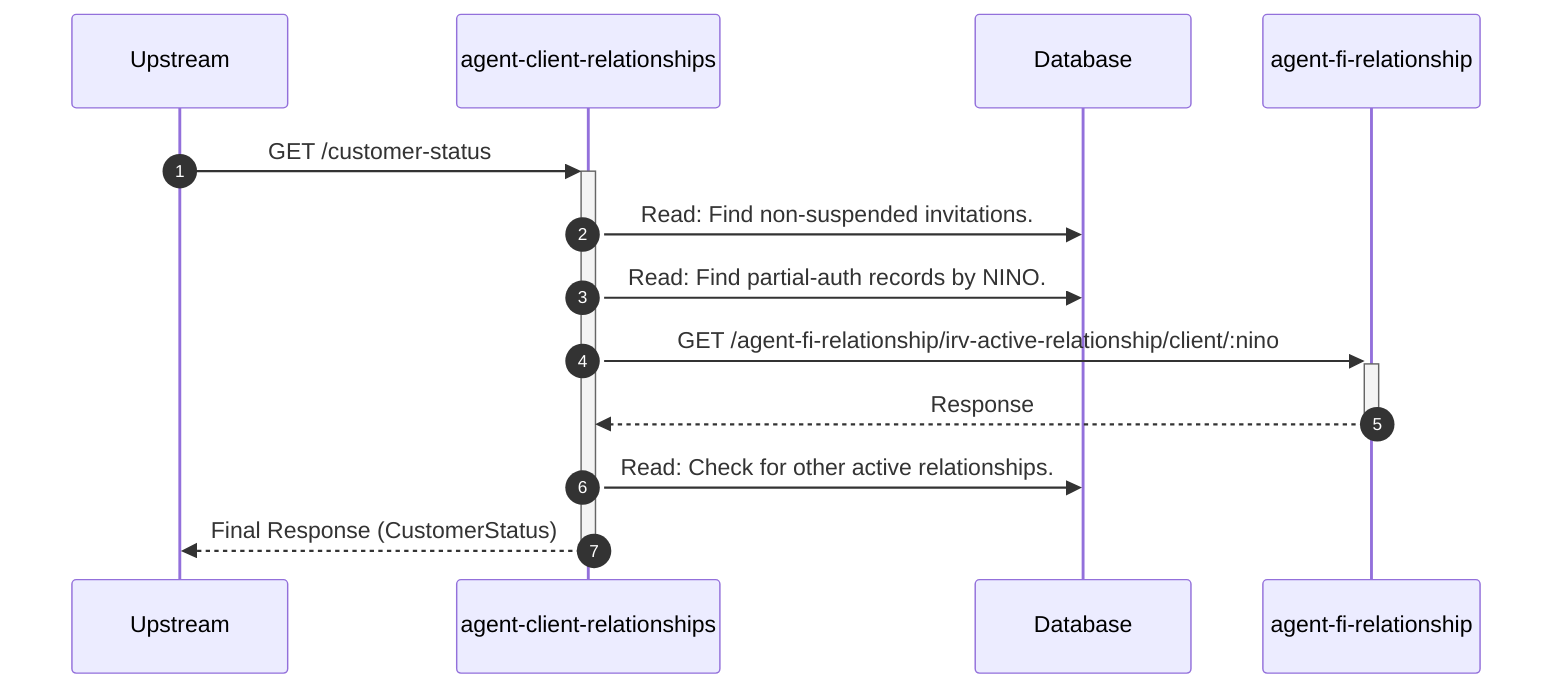 sequenceDiagram
    autonumber
    participant Upstream
    participant agent-client-relationships
    participant Database
    participant agent-fi-relationship

    Upstream->>+agent-client-relationships: GET /customer-status
    agent-client-relationships->>Database: Read: Find non-suspended invitations.
    agent-client-relationships->>Database: Read: Find partial-auth records by NINO.
    agent-client-relationships->>+agent-fi-relationship: GET /agent-fi-relationship/irv-active-relationship/client/:nino
    agent-fi-relationship-->>-agent-client-relationships: Response
    agent-client-relationships->>Database: Read: Check for other active relationships.
    agent-client-relationships-->>-Upstream: Final Response (CustomerStatus)